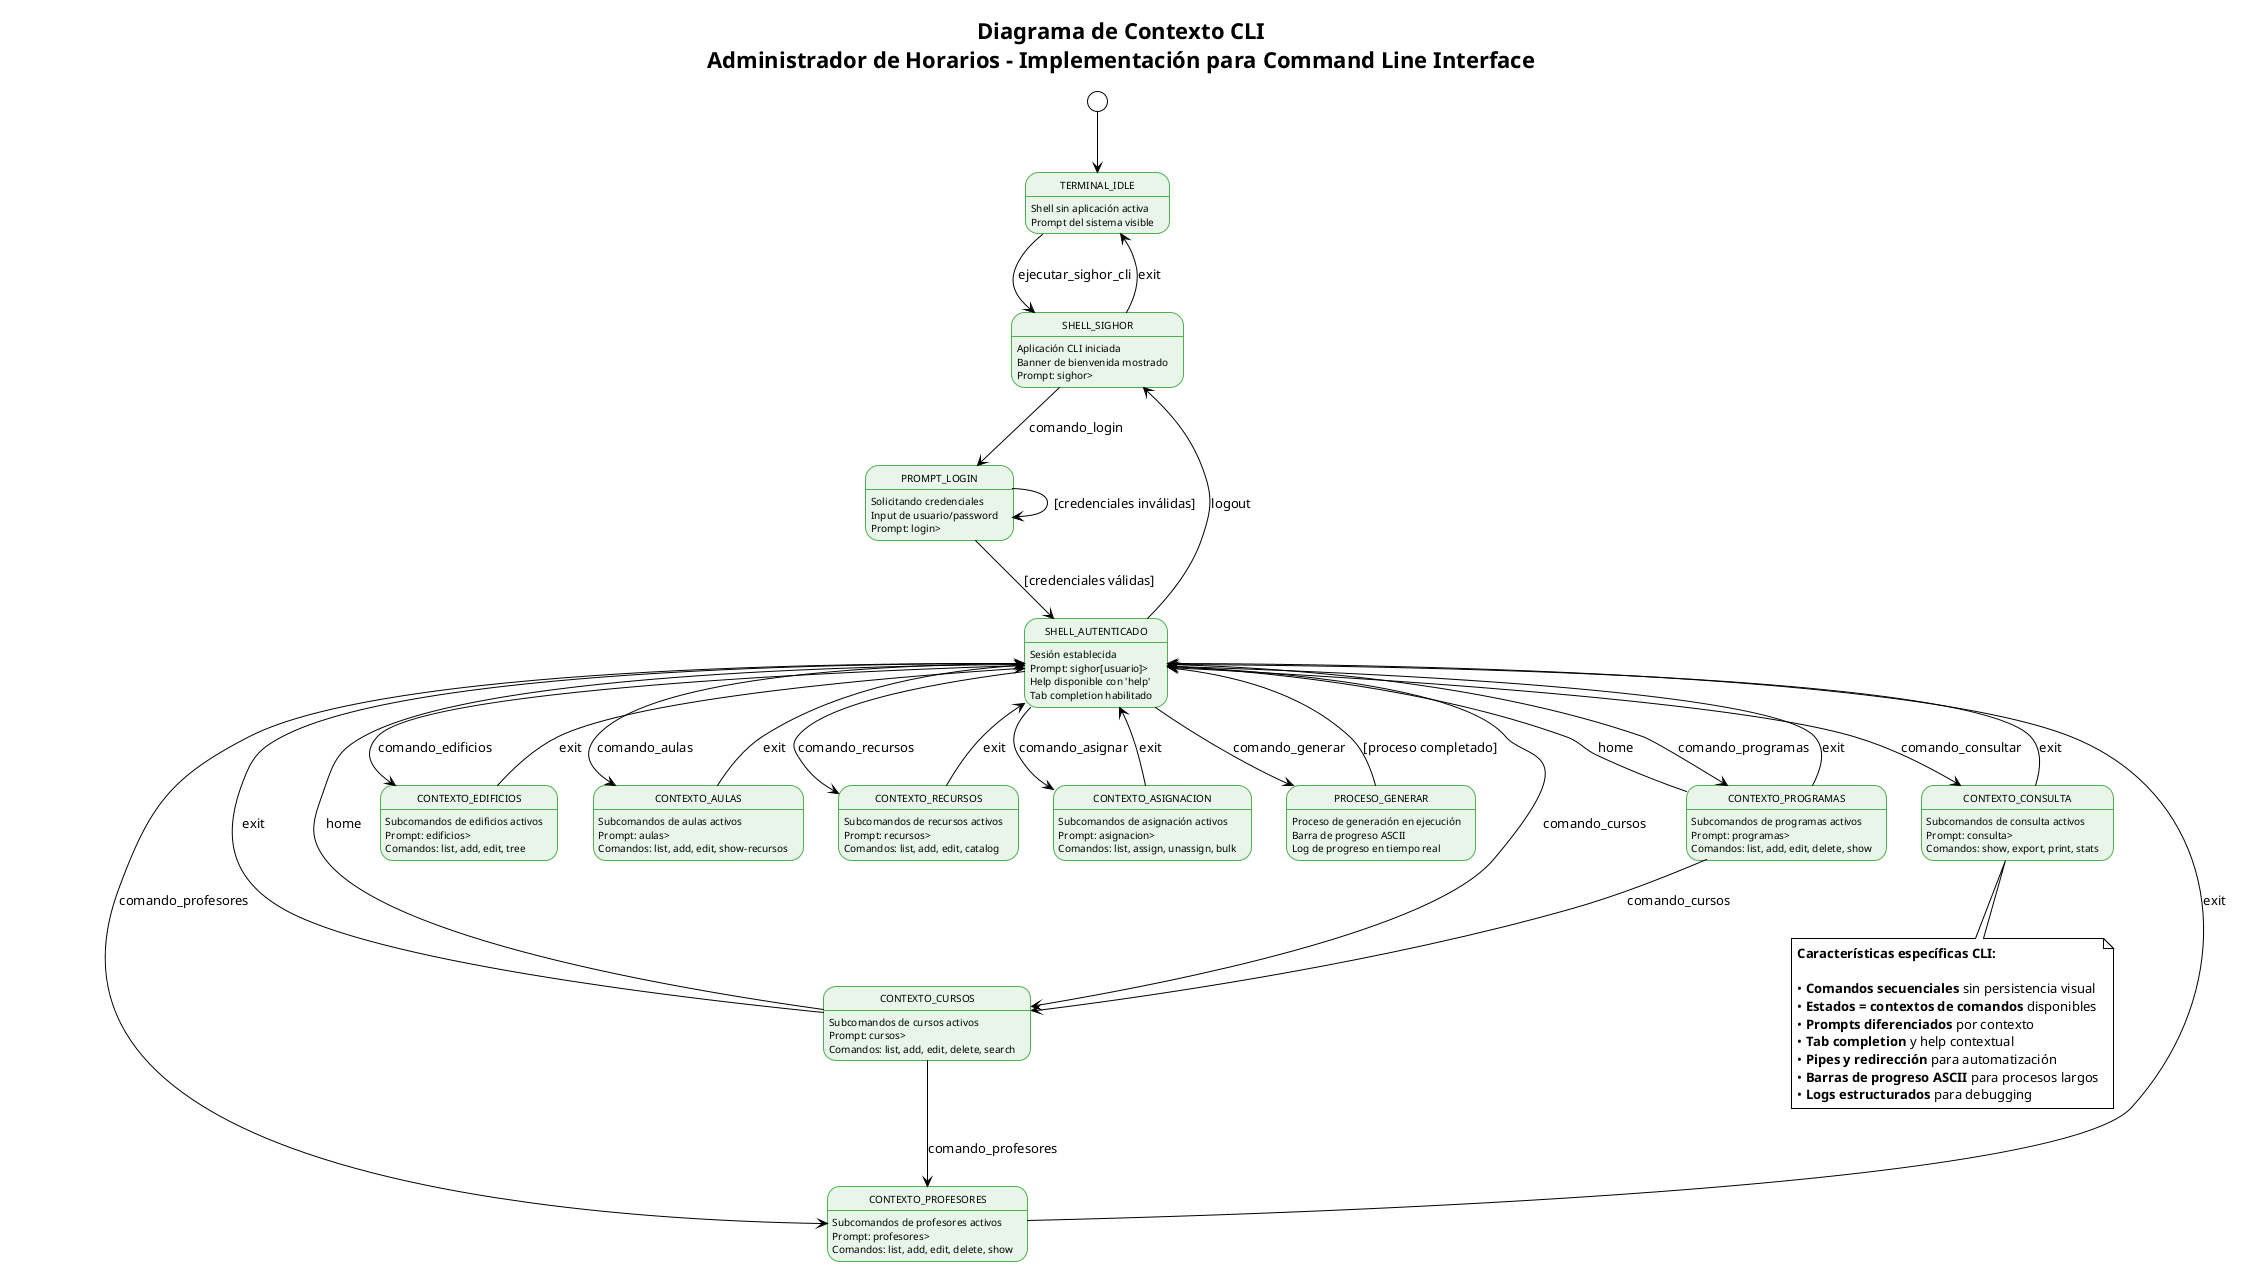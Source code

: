 @startuml
!theme plain
skinparam state {
  BackgroundColor #E8F5E8
  BorderColor #4CAF50
  FontName "Courier New"
  FontSize 10
}

title Diagrama de Contexto CLI\nAdministrador de Horarios - Implementación para Command Line Interface

[*] --> TERMINAL_IDLE

state TERMINAL_IDLE {
  TERMINAL_IDLE : Shell sin aplicación activa
  TERMINAL_IDLE : Prompt del sistema visible
}

TERMINAL_IDLE --> SHELL_SIGHOR : ejecutar_sighor_cli

state SHELL_SIGHOR {
  SHELL_SIGHOR : Aplicación CLI iniciada
  SHELL_SIGHOR : Banner de bienvenida mostrado
  SHELL_SIGHOR : Prompt: sighor>
}

SHELL_SIGHOR --> PROMPT_LOGIN : comando_login

state PROMPT_LOGIN {
  PROMPT_LOGIN : Solicitando credenciales
  PROMPT_LOGIN : Input de usuario/password
  PROMPT_LOGIN : Prompt: login>
}

PROMPT_LOGIN --> PROMPT_LOGIN : [credenciales inválidas]
PROMPT_LOGIN --> SHELL_AUTENTICADO : [credenciales válidas]

state SHELL_AUTENTICADO {
  SHELL_AUTENTICADO : Sesión establecida
  SHELL_AUTENTICADO : Prompt: sighor[usuario]>
  SHELL_AUTENTICADO : Help disponible con 'help'
  SHELL_AUTENTICADO : Tab completion habilitado
}

SHELL_AUTENTICADO --> CONTEXTO_PROGRAMAS : comando_programas
SHELL_AUTENTICADO --> CONTEXTO_CURSOS : comando_cursos
SHELL_AUTENTICADO --> CONTEXTO_PROFESORES : comando_profesores
SHELL_AUTENTICADO --> CONTEXTO_EDIFICIOS : comando_edificios
SHELL_AUTENTICADO --> CONTEXTO_AULAS : comando_aulas
SHELL_AUTENTICADO --> CONTEXTO_RECURSOS : comando_recursos
SHELL_AUTENTICADO --> CONTEXTO_ASIGNACION : comando_asignar
SHELL_AUTENTICADO --> PROCESO_GENERAR : comando_generar
SHELL_AUTENTICADO --> CONTEXTO_CONSULTA : comando_consultar

state CONTEXTO_PROGRAMAS {
  CONTEXTO_PROGRAMAS : Subcomandos de programas activos
  CONTEXTO_PROGRAMAS : Prompt: programas>
  CONTEXTO_PROGRAMAS : Comandos: list, add, edit, delete, show
}

state CONTEXTO_CURSOS {
  CONTEXTO_CURSOS : Subcomandos de cursos activos
  CONTEXTO_CURSOS : Prompt: cursos>
  CONTEXTO_CURSOS : Comandos: list, add, edit, delete, search
}

state CONTEXTO_PROFESORES {
  CONTEXTO_PROFESORES : Subcomandos de profesores activos
  CONTEXTO_PROFESORES : Prompt: profesores>
  CONTEXTO_PROFESORES : Comandos: list, add, edit, delete, show
}

state CONTEXTO_EDIFICIOS {
  CONTEXTO_EDIFICIOS : Subcomandos de edificios activos
  CONTEXTO_EDIFICIOS : Prompt: edificios>
  CONTEXTO_EDIFICIOS : Comandos: list, add, edit, tree
}

state CONTEXTO_AULAS {
  CONTEXTO_AULAS : Subcomandos de aulas activos
  CONTEXTO_AULAS : Prompt: aulas>
  CONTEXTO_AULAS : Comandos: list, add, edit, show-recursos
}

state CONTEXTO_RECURSOS {
  CONTEXTO_RECURSOS : Subcomandos de recursos activos
  CONTEXTO_RECURSOS : Prompt: recursos>
  CONTEXTO_RECURSOS : Comandos: list, add, edit, catalog
}

state CONTEXTO_ASIGNACION {
  CONTEXTO_ASIGNACION : Subcomandos de asignación activos
  CONTEXTO_ASIGNACION : Prompt: asignacion>
  CONTEXTO_ASIGNACION : Comandos: list, assign, unassign, bulk
}

state PROCESO_GENERAR {
  PROCESO_GENERAR : Proceso de generación en ejecución
  PROCESO_GENERAR : Barra de progreso ASCII
  PROCESO_GENERAR : Log de progreso en tiempo real
}

state CONTEXTO_CONSULTA {
  CONTEXTO_CONSULTA : Subcomandos de consulta activos
  CONTEXTO_CONSULTA : Prompt: consulta>
  CONTEXTO_CONSULTA : Comandos: show, export, print, stats
}

' Retorno al shell autenticado
CONTEXTO_PROGRAMAS --> SHELL_AUTENTICADO : exit
CONTEXTO_CURSOS --> SHELL_AUTENTICADO : exit
CONTEXTO_PROFESORES --> SHELL_AUTENTICADO : exit
CONTEXTO_EDIFICIOS --> SHELL_AUTENTICADO : exit
CONTEXTO_AULAS --> SHELL_AUTENTICADO : exit
CONTEXTO_RECURSOS --> SHELL_AUTENTICADO : exit
CONTEXTO_ASIGNACION --> SHELL_AUTENTICADO : exit
PROCESO_GENERAR --> SHELL_AUTENTICADO : [proceso completado]
CONTEXTO_CONSULTA --> SHELL_AUTENTICADO : exit

' Cambio directo entre contextos
CONTEXTO_PROGRAMAS --> CONTEXTO_CURSOS : comando_cursos
CONTEXTO_CURSOS --> CONTEXTO_PROFESORES : comando_profesores

' Comandos globales desde cualquier contexto
CONTEXTO_PROGRAMAS --> SHELL_AUTENTICADO : home
CONTEXTO_CURSOS --> SHELL_AUTENTICADO : home

SHELL_AUTENTICADO --> SHELL_SIGHOR : logout
SHELL_SIGHOR --> TERMINAL_IDLE : exit

note bottom
  **Características específicas CLI:**
  
  • **Comandos secuenciales** sin persistencia visual
  • **Estados = contextos de comandos** disponibles
  • **Prompts diferenciados** por contexto
  • **Tab completion** y help contextual
  • **Pipes y redirección** para automatización
  • **Barras de progreso ASCII** para procesos largos
  • **Logs estructurados** para debugging
end note

@enduml